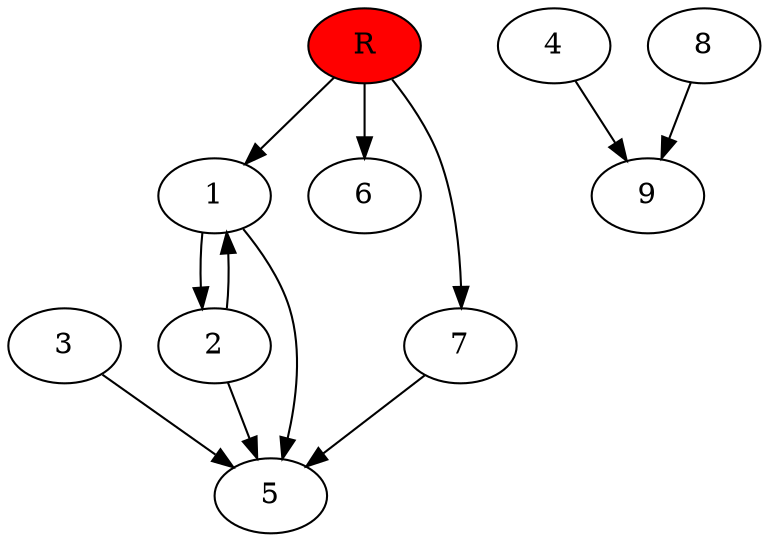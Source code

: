 digraph prb11029 {
	1
	2
	3
	4
	5
	6
	7
	8
	R [fillcolor="#ff0000" style=filled]
	1 -> 2
	1 -> 5
	2 -> 1
	2 -> 5
	3 -> 5
	4 -> 9
	7 -> 5
	8 -> 9
	R -> 1
	R -> 6
	R -> 7
}
